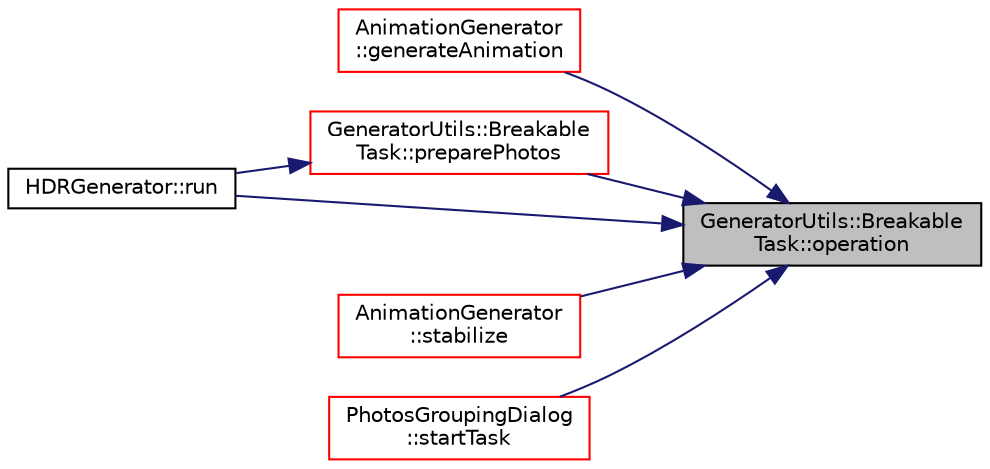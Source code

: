 digraph "GeneratorUtils::BreakableTask::operation"
{
 // LATEX_PDF_SIZE
  edge [fontname="Helvetica",fontsize="10",labelfontname="Helvetica",labelfontsize="10"];
  node [fontname="Helvetica",fontsize="10",shape=record];
  rankdir="RL";
  Node1 [label="GeneratorUtils::Breakable\lTask::operation",height=0.2,width=0.4,color="black", fillcolor="grey75", style="filled", fontcolor="black",tooltip=" "];
  Node1 -> Node2 [dir="back",color="midnightblue",fontsize="10",style="solid",fontname="Helvetica"];
  Node2 [label="AnimationGenerator\l::generateAnimation",height=0.2,width=0.4,color="red", fillcolor="white", style="filled",URL="$class_animation_generator.html#a322f031d4781fc24c3e669bd77c642b9",tooltip=" "];
  Node1 -> Node4 [dir="back",color="midnightblue",fontsize="10",style="solid",fontname="Helvetica"];
  Node4 [label="GeneratorUtils::Breakable\lTask::preparePhotos",height=0.2,width=0.4,color="red", fillcolor="white", style="filled",URL="$class_generator_utils_1_1_breakable_task.html#a32d1b87cb6dcd42a9d9a860d3fcae8f3",tooltip=" "];
  Node4 -> Node5 [dir="back",color="midnightblue",fontsize="10",style="solid",fontname="Helvetica"];
  Node5 [label="HDRGenerator::run",height=0.2,width=0.4,color="black", fillcolor="white", style="filled",URL="$class_h_d_r_generator.html#a9e42f118789e311753bf6e3d4ce66682",tooltip=" "];
  Node1 -> Node5 [dir="back",color="midnightblue",fontsize="10",style="solid",fontname="Helvetica"];
  Node1 -> Node6 [dir="back",color="midnightblue",fontsize="10",style="solid",fontname="Helvetica"];
  Node6 [label="AnimationGenerator\l::stabilize",height=0.2,width=0.4,color="red", fillcolor="white", style="filled",URL="$class_animation_generator.html#a3d975f14d70a629b7ac06db1b63d4a45",tooltip=" "];
  Node1 -> Node7 [dir="back",color="midnightblue",fontsize="10",style="solid",fontname="Helvetica"];
  Node7 [label="PhotosGroupingDialog\l::startTask",height=0.2,width=0.4,color="red", fillcolor="white", style="filled",URL="$class_photos_grouping_dialog.html#ad0966fe1525c441947ec6b56b1213cdf",tooltip=" "];
}
